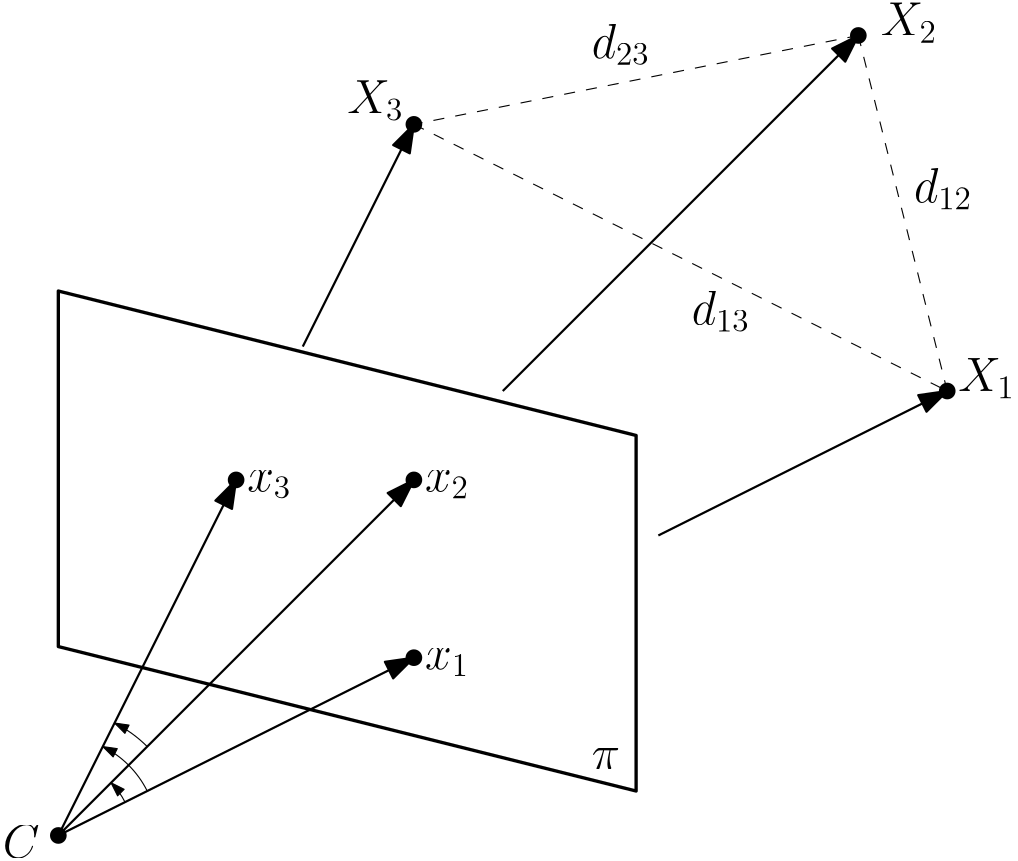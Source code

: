 <?xml version="1.0"?>
<!DOCTYPE ipe SYSTEM "ipe.dtd">
<ipe version="70206" creator="Ipe 7.2.7">
<info created="D:20170908092721" modified="D:20170908095837"/>
<ipestyle name="basic">
<symbol name="arrow/arc(spx)">
<path stroke="sym-stroke" fill="sym-stroke" pen="sym-pen">
0 0 m
-1 0.333 l
-1 -0.333 l
h
</path>
</symbol>
<symbol name="arrow/farc(spx)">
<path stroke="sym-stroke" fill="white" pen="sym-pen">
0 0 m
-1 0.333 l
-1 -0.333 l
h
</path>
</symbol>
<symbol name="arrow/ptarc(spx)">
<path stroke="sym-stroke" fill="sym-stroke" pen="sym-pen">
0 0 m
-1 0.333 l
-0.8 0 l
-1 -0.333 l
h
</path>
</symbol>
<symbol name="arrow/fptarc(spx)">
<path stroke="sym-stroke" fill="white" pen="sym-pen">
0 0 m
-1 0.333 l
-0.8 0 l
-1 -0.333 l
h
</path>
</symbol>
<symbol name="mark/circle(sx)" transformations="translations">
<path fill="sym-stroke">
0.6 0 0 0.6 0 0 e
0.4 0 0 0.4 0 0 e
</path>
</symbol>
<symbol name="mark/disk(sx)" transformations="translations">
<path fill="sym-stroke">
0.6 0 0 0.6 0 0 e
</path>
</symbol>
<symbol name="mark/fdisk(sfx)" transformations="translations">
<group>
<path fill="sym-fill">
0.5 0 0 0.5 0 0 e
</path>
<path fill="sym-stroke" fillrule="eofill">
0.6 0 0 0.6 0 0 e
0.4 0 0 0.4 0 0 e
</path>
</group>
</symbol>
<symbol name="mark/box(sx)" transformations="translations">
<path fill="sym-stroke" fillrule="eofill">
-0.6 -0.6 m
0.6 -0.6 l
0.6 0.6 l
-0.6 0.6 l
h
-0.4 -0.4 m
0.4 -0.4 l
0.4 0.4 l
-0.4 0.4 l
h
</path>
</symbol>
<symbol name="mark/square(sx)" transformations="translations">
<path fill="sym-stroke">
-0.6 -0.6 m
0.6 -0.6 l
0.6 0.6 l
-0.6 0.6 l
h
</path>
</symbol>
<symbol name="mark/fsquare(sfx)" transformations="translations">
<group>
<path fill="sym-fill">
-0.5 -0.5 m
0.5 -0.5 l
0.5 0.5 l
-0.5 0.5 l
h
</path>
<path fill="sym-stroke" fillrule="eofill">
-0.6 -0.6 m
0.6 -0.6 l
0.6 0.6 l
-0.6 0.6 l
h
-0.4 -0.4 m
0.4 -0.4 l
0.4 0.4 l
-0.4 0.4 l
h
</path>
</group>
</symbol>
<symbol name="mark/cross(sx)" transformations="translations">
<group>
<path fill="sym-stroke">
-0.43 -0.57 m
0.57 0.43 l
0.43 0.57 l
-0.57 -0.43 l
h
</path>
<path fill="sym-stroke">
-0.43 0.57 m
0.57 -0.43 l
0.43 -0.57 l
-0.57 0.43 l
h
</path>
</group>
</symbol>
<symbol name="arrow/fnormal(spx)">
<path stroke="sym-stroke" fill="white" pen="sym-pen">
0 0 m
-1 0.333 l
-1 -0.333 l
h
</path>
</symbol>
<symbol name="arrow/pointed(spx)">
<path stroke="sym-stroke" fill="sym-stroke" pen="sym-pen">
0 0 m
-1 0.333 l
-0.8 0 l
-1 -0.333 l
h
</path>
</symbol>
<symbol name="arrow/fpointed(spx)">
<path stroke="sym-stroke" fill="white" pen="sym-pen">
0 0 m
-1 0.333 l
-0.8 0 l
-1 -0.333 l
h
</path>
</symbol>
<symbol name="arrow/linear(spx)">
<path stroke="sym-stroke" pen="sym-pen">
-1 0.333 m
0 0 l
-1 -0.333 l
</path>
</symbol>
<symbol name="arrow/fdouble(spx)">
<path stroke="sym-stroke" fill="white" pen="sym-pen">
0 0 m
-1 0.333 l
-1 -0.333 l
h
-1 0 m
-2 0.333 l
-2 -0.333 l
h
</path>
</symbol>
<symbol name="arrow/double(spx)">
<path stroke="sym-stroke" fill="sym-stroke" pen="sym-pen">
0 0 m
-1 0.333 l
-1 -0.333 l
h
-1 0 m
-2 0.333 l
-2 -0.333 l
h
</path>
</symbol>
<pen name="heavier" value="0.8"/>
<pen name="fat" value="1.2"/>
<pen name="ultrafat" value="2"/>
<symbolsize name="large" value="5"/>
<symbolsize name="small" value="2"/>
<symbolsize name="tiny" value="1.1"/>
<arrowsize name="large" value="10"/>
<arrowsize name="small" value="5"/>
<arrowsize name="tiny" value="3"/>
<color name="red" value="1 0 0"/>
<color name="green" value="0 1 0"/>
<color name="blue" value="0 0 1"/>
<color name="yellow" value="1 1 0"/>
<color name="orange" value="1 0.647 0"/>
<color name="gold" value="1 0.843 0"/>
<color name="purple" value="0.627 0.125 0.941"/>
<color name="gray" value="0.745"/>
<color name="brown" value="0.647 0.165 0.165"/>
<color name="navy" value="0 0 0.502"/>
<color name="pink" value="1 0.753 0.796"/>
<color name="seagreen" value="0.18 0.545 0.341"/>
<color name="turquoise" value="0.251 0.878 0.816"/>
<color name="violet" value="0.933 0.51 0.933"/>
<color name="darkblue" value="0 0 0.545"/>
<color name="darkcyan" value="0 0.545 0.545"/>
<color name="darkgray" value="0.663"/>
<color name="darkgreen" value="0 0.392 0"/>
<color name="darkmagenta" value="0.545 0 0.545"/>
<color name="darkorange" value="1 0.549 0"/>
<color name="darkred" value="0.545 0 0"/>
<color name="lightblue" value="0.678 0.847 0.902"/>
<color name="lightcyan" value="0.878 1 1"/>
<color name="lightgray" value="0.827"/>
<color name="lightgreen" value="0.565 0.933 0.565"/>
<color name="lightyellow" value="1 1 0.878"/>
<dashstyle name="dashed" value="[4] 0"/>
<dashstyle name="dotted" value="[1 3] 0"/>
<dashstyle name="dash dotted" value="[4 2 1 2] 0"/>
<dashstyle name="dash dot dotted" value="[4 2 1 2 1 2] 0"/>
<textsize name="large" value="\large"/>
<textsize name="Large" value="\Large"/>
<textsize name="LARGE" value="\LARGE"/>
<textsize name="huge" value="\huge"/>
<textsize name="Huge" value="\Huge"/>
<textsize name="small" value="\small"/>
<textsize name="footnote" value="\footnotesize"/>
<textsize name="tiny" value="\tiny"/>
<textstyle name="center" begin="\begin{center}" end="\end{center}"/>
<textstyle name="itemize" begin="\begin{itemize}" end="\end{itemize}"/>
<textstyle name="item" begin="\begin{itemize}\item{}" end="\end{itemize}"/>
<gridsize name="4 pts" value="4"/>
<gridsize name="8 pts (~3 mm)" value="8"/>
<gridsize name="16 pts (~6 mm)" value="16"/>
<gridsize name="32 pts (~12 mm)" value="32"/>
<gridsize name="10 pts (~3.5 mm)" value="10"/>
<gridsize name="20 pts (~7 mm)" value="20"/>
<gridsize name="14 pts (~5 mm)" value="14"/>
<gridsize name="28 pts (~10 mm)" value="28"/>
<gridsize name="56 pts (~20 mm)" value="56"/>
<anglesize name="90 deg" value="90"/>
<anglesize name="60 deg" value="60"/>
<anglesize name="45 deg" value="45"/>
<anglesize name="30 deg" value="30"/>
<anglesize name="22.5 deg" value="22.5"/>
<opacity name="10%" value="0.1"/>
<opacity name="30%" value="0.3"/>
<opacity name="50%" value="0.5"/>
<opacity name="75%" value="0.75"/>
<tiling name="falling" angle="-60" step="4" width="1"/>
<tiling name="rising" angle="30" step="4" width="1"/>
</ipestyle>
<page>
<layer name="alpha"/>
<view layers="alpha" active="alpha"/>
<path layer="alpha" stroke="black" pen="heavier" arrow="normal/large">
280 688 m
320 768 l
</path>
<path stroke="black" pen="heavier" arrow="normal/large">
192 512 m
320 640 l
</path>
<path stroke="black" pen="heavier" arrow="normal/large">
352 672 m
480 800 l
</path>
<path matrix="1 0 0 1 0 4" stroke="black" pen="fat">
192 704 m
192 576 l
400 524 l
400 652 l
h
</path>
<path stroke="black" pen="heavier" arrow="normal/large">
408 620 m
512 672 l
</path>
<path stroke="black" pen="heavier" arrow="normal/large">
192 512 m
320 576 l
</path>
<path stroke="black" pen="heavier" arrow="normal/large">
192 512 m
256 640 l
</path>
<path stroke="black" arrow="normal/small">
216 524 m
26.8328 0 0 26.8328 192 512 210.974 530.974 a
</path>
<path stroke="black" arrow="normal/small">
224 528 m
35.7771 0 0 35.7771 192 512 208 544 a
</path>
<path stroke="black" dash="dashed">
320 768 m
512 672 l
</path>
<path stroke="black" dash="dashed">
512 672 m
480 800 l
</path>
<path stroke="black" dash="dashed">
480 800 m
320 768 l
</path>
<text matrix="1 0 0 1 -28 0" transformations="translations" pos="200 504" stroke="black" type="label" width="13.296" height="11.764" depth="0" valign="baseline" size="LARGE" style="math">C</text>
<text matrix="1 0 0 1 -4 0" transformations="translations" pos="328 572" stroke="black" type="label" width="15.93" height="7.415" depth="2.58" valign="baseline" size="LARGE" style="math">x_1</text>
<text transformations="translations" pos="324 636" stroke="black" type="label" width="15.93" height="7.415" depth="2.58" valign="baseline" size="LARGE" style="math">x_2</text>
<text matrix="1 0 0 1 -4 -4" transformations="translations" pos="264 640" stroke="black" type="label" width="15.93" height="7.415" depth="2.58" valign="baseline" size="LARGE" style="math">x_3</text>
<text matrix="1 0 0 1 -4 8" transformations="translations" pos="520 664" stroke="black" type="label" width="20.341" height="11.766" depth="2.58" valign="baseline" size="LARGE" style="math">X_1</text>
<text matrix="1 0 0 1 -12 4" transformations="translations" pos="500 796" stroke="black" type="label" width="20.341" height="11.766" depth="2.58" valign="baseline" size="LARGE" style="math">X_2</text>
<text matrix="1 0 0 1 -28 -8" transformations="translations" pos="324 780" stroke="black" type="label" width="20.341" height="11.766" depth="2.58" valign="baseline" size="LARGE" style="math">X_3</text>
<text matrix="1 0 0 1 -20 -16" transformations="translations" pos="440 712" stroke="black" type="label" width="20.963" height="11.957" depth="2.58" valign="baseline" size="LARGE" style="math">d_{13}</text>
<text matrix="1 0 0 1 -4 -4" transformations="translations" pos="504 744" stroke="black" type="label" width="20.963" height="11.957" depth="2.58" valign="baseline" size="LARGE" style="math">d_{12}</text>
<text matrix="1 0 0 1 -8 -4" transformations="translations" pos="392 796" stroke="black" type="label" width="20.963" height="11.957" depth="2.58" valign="baseline" size="LARGE" style="math">d_{23}</text>
<text matrix="1 0 0 1 0 -4" transformations="translations" pos="384 540" stroke="black" type="label" width="10.18" height="7.412" depth="0" valign="baseline" size="LARGE" style="math">\pi</text>
<use name="mark/disk(sx)" pos="256 640" size="large" stroke="black"/>
<use name="mark/disk(sx)" pos="320 640" size="large" stroke="black"/>
<use name="mark/disk(sx)" pos="320 576" size="large" stroke="black"/>
<use name="mark/disk(sx)" pos="192 512" size="large" stroke="black"/>
<use name="mark/disk(sx)" pos="480 800" size="large" stroke="black"/>
<use name="mark/disk(sx)" pos="512 672" size="large" stroke="black"/>
<path stroke="black" arrow="normal/small">
224 544 m
45.2548 0 0 45.2548 192 512 212.239 552.477 a
</path>
<use name="mark/disk(sx)" pos="320 768" size="large" stroke="black"/>
</page>
</ipe>

